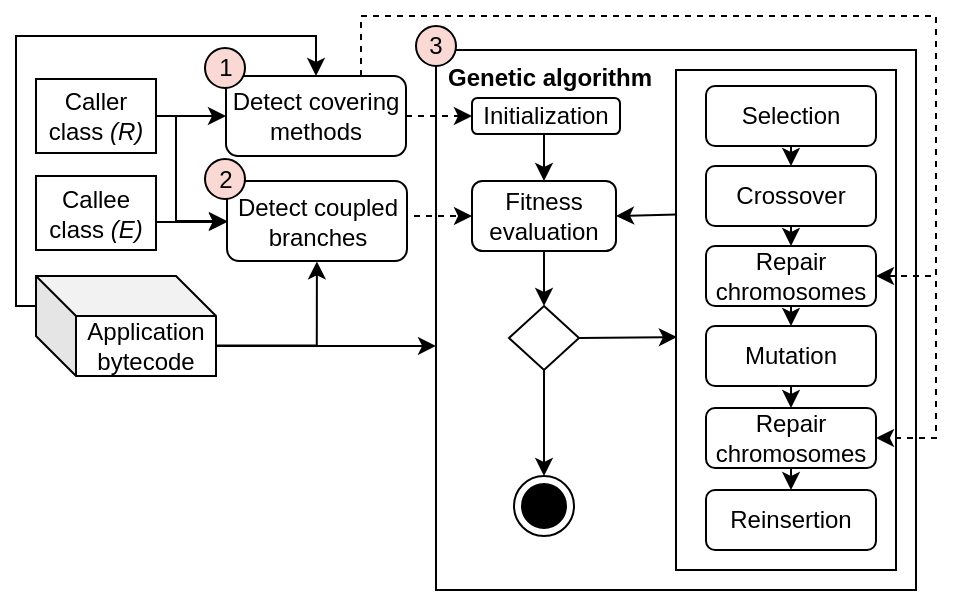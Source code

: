 <mxfile version="11.1.4" type="device"><diagram id="kOpinR50p3dEUYoe-G49" name="Page-1"><mxGraphModel dx="1106" dy="809" grid="1" gridSize="10" guides="1" tooltips="1" connect="1" arrows="1" fold="1" page="1" pageScale="1" pageWidth="291" pageHeight="413" math="0" shadow="0"><root><mxCell id="0"/><mxCell id="1" parent="0"/><mxCell id="VGjNu5r3Y-ZsqCoEBH0d-57" value="" style="rounded=0;whiteSpace=wrap;html=1;strokeColor=#000000;gradientColor=none;" parent="1" vertex="1"><mxGeometry x="240" y="37" width="240" height="270" as="geometry"/></mxCell><mxCell id="VGjNu5r3Y-ZsqCoEBH0d-110" style="rounded=0;orthogonalLoop=1;jettySize=auto;html=1;exitX=0;exitY=0;exitDx=90;exitDy=35;exitPerimeter=0;entryX=0;entryY=0.548;entryDx=0;entryDy=0;entryPerimeter=0;startArrow=none;startFill=0;endArrow=classic;endFill=1;" parent="1" source="VGjNu5r3Y-ZsqCoEBH0d-1" target="VGjNu5r3Y-ZsqCoEBH0d-57" edge="1"><mxGeometry relative="1" as="geometry"/></mxCell><mxCell id="VGjNu5r3Y-ZsqCoEBH0d-111" style="edgeStyle=orthogonalEdgeStyle;rounded=0;orthogonalLoop=1;jettySize=auto;html=1;exitX=0;exitY=0;exitDx=0;exitDy=15;exitPerimeter=0;entryX=0.5;entryY=0;entryDx=0;entryDy=0;startArrow=none;startFill=0;endArrow=classic;endFill=1;" parent="1" source="VGjNu5r3Y-ZsqCoEBH0d-1" target="VGjNu5r3Y-ZsqCoEBH0d-4" edge="1"><mxGeometry relative="1" as="geometry"><Array as="points"><mxPoint x="30" y="165"/><mxPoint x="30" y="30"/><mxPoint x="180" y="30"/></Array></mxGeometry></mxCell><mxCell id="0W1Wo6jGJ-im0b3zrpa9-1" style="edgeStyle=orthogonalEdgeStyle;rounded=0;orthogonalLoop=1;jettySize=auto;html=1;entryX=0.5;entryY=1;entryDx=0;entryDy=0;exitX=0;exitY=0;exitDx=90;exitDy=35;exitPerimeter=0;" parent="1" edge="1"><mxGeometry relative="1" as="geometry"><mxPoint x="130.103" y="184.759" as="sourcePoint"/><Array as="points"><mxPoint x="180" y="185"/></Array><mxPoint x="180.448" y="142.69" as="targetPoint"/></mxGeometry></mxCell><mxCell id="VGjNu5r3Y-ZsqCoEBH0d-1" value="Application bytecode" style="shape=cube;whiteSpace=wrap;html=1;boundedLbl=1;backgroundOutline=1;darkOpacity=0.05;darkOpacity2=0.1;" parent="1" vertex="1"><mxGeometry x="40" y="150" width="90" height="50" as="geometry"/></mxCell><mxCell id="VGjNu5r3Y-ZsqCoEBH0d-112" style="rounded=0;orthogonalLoop=1;jettySize=auto;html=1;exitX=1;exitY=0.5;exitDx=0;exitDy=0;entryX=0;entryY=0.5;entryDx=0;entryDy=0;startArrow=none;startFill=0;endArrow=classic;endFill=1;dashed=1;" parent="1" source="VGjNu5r3Y-ZsqCoEBH0d-4" target="VGjNu5r3Y-ZsqCoEBH0d-19" edge="1"><mxGeometry relative="1" as="geometry"/></mxCell><mxCell id="VGjNu5r3Y-ZsqCoEBH0d-4" value="Detect covering methods" style="rounded=1;whiteSpace=wrap;html=1;" parent="1" vertex="1"><mxGeometry x="135" y="50" width="90" height="40" as="geometry"/></mxCell><mxCell id="VGjNu5r3Y-ZsqCoEBH0d-113" style="edgeStyle=orthogonalEdgeStyle;rounded=0;orthogonalLoop=1;jettySize=auto;html=1;exitX=1;exitY=0.5;exitDx=0;exitDy=0;dashed=1;startArrow=none;startFill=0;endArrow=classic;endFill=1;" parent="1" source="VGjNu5r3Y-ZsqCoEBH0d-8" target="VGjNu5r3Y-ZsqCoEBH0d-27" edge="1"><mxGeometry relative="1" as="geometry"><Array as="points"><mxPoint x="225" y="120"/></Array></mxGeometry></mxCell><mxCell id="VGjNu5r3Y-ZsqCoEBH0d-8" value="Detect coupled branches" style="rounded=1;whiteSpace=wrap;html=1;" parent="1" vertex="1"><mxGeometry x="135.5" y="102.5" width="90" height="40" as="geometry"/></mxCell><mxCell id="VGjNu5r3Y-ZsqCoEBH0d-105" value="" style="rounded=0;orthogonalLoop=1;jettySize=auto;html=1;startArrow=none;startFill=0;endArrow=classic;endFill=1;exitX=1;exitY=0.5;exitDx=0;exitDy=0;" parent="1" source="VGjNu5r3Y-ZsqCoEBH0d-9" target="VGjNu5r3Y-ZsqCoEBH0d-4" edge="1"><mxGeometry relative="1" as="geometry"/></mxCell><mxCell id="VGjNu5r3Y-ZsqCoEBH0d-107" style="rounded=0;orthogonalLoop=1;jettySize=auto;html=1;exitX=1;exitY=0.5;exitDx=0;exitDy=0;startArrow=none;startFill=0;endArrow=classic;endFill=1;entryX=0;entryY=0.5;entryDx=0;entryDy=0;edgeStyle=orthogonalEdgeStyle;" parent="1" source="VGjNu5r3Y-ZsqCoEBH0d-9" target="VGjNu5r3Y-ZsqCoEBH0d-8" edge="1"><mxGeometry relative="1" as="geometry"><mxPoint x="120" y="132" as="targetPoint"/><Array as="points"><mxPoint x="110" y="70"/><mxPoint x="110" y="123"/></Array></mxGeometry></mxCell><mxCell id="VGjNu5r3Y-ZsqCoEBH0d-9" value="Caller class &lt;i&gt;(R)&lt;/i&gt;" style="rounded=0;whiteSpace=wrap;html=1;" parent="1" vertex="1"><mxGeometry x="40" y="51.5" width="60" height="37" as="geometry"/></mxCell><mxCell id="VGjNu5r3Y-ZsqCoEBH0d-18" value="&lt;b&gt;Genetic algorithm&lt;/b&gt;" style="text;html=1;resizable=0;points=[];autosize=1;align=left;verticalAlign=top;spacingTop=-4;" parent="1" vertex="1"><mxGeometry x="244" y="41" width="120" height="20" as="geometry"/></mxCell><mxCell id="VGjNu5r3Y-ZsqCoEBH0d-85" style="edgeStyle=orthogonalEdgeStyle;rounded=0;orthogonalLoop=1;jettySize=auto;html=1;exitX=0.5;exitY=1;exitDx=0;exitDy=0;entryX=0.5;entryY=0;entryDx=0;entryDy=0;startArrow=none;startFill=0;endArrow=classic;endFill=1;" parent="1" source="VGjNu5r3Y-ZsqCoEBH0d-19" target="VGjNu5r3Y-ZsqCoEBH0d-27" edge="1"><mxGeometry relative="1" as="geometry"/></mxCell><mxCell id="VGjNu5r3Y-ZsqCoEBH0d-19" value="Initialization" style="rounded=1;whiteSpace=wrap;html=1;" parent="1" vertex="1"><mxGeometry x="258" y="61" width="74" height="18" as="geometry"/></mxCell><mxCell id="VGjNu5r3Y-ZsqCoEBH0d-88" style="rounded=0;orthogonalLoop=1;jettySize=auto;html=1;exitX=0.5;exitY=1;exitDx=0;exitDy=0;entryX=0.5;entryY=0;entryDx=0;entryDy=0;startArrow=none;startFill=0;endArrow=classic;endFill=1;" parent="1" source="VGjNu5r3Y-ZsqCoEBH0d-27" target="VGjNu5r3Y-ZsqCoEBH0d-31" edge="1"><mxGeometry relative="1" as="geometry"/></mxCell><mxCell id="VGjNu5r3Y-ZsqCoEBH0d-27" value="Fitness evaluation" style="rounded=1;whiteSpace=wrap;html=1;" parent="1" vertex="1"><mxGeometry x="258" y="102.5" width="72" height="35" as="geometry"/></mxCell><mxCell id="VGjNu5r3Y-ZsqCoEBH0d-93" style="rounded=0;orthogonalLoop=1;jettySize=auto;html=1;exitX=0.5;exitY=1;exitDx=0;exitDy=0;entryX=0.5;entryY=0;entryDx=0;entryDy=0;startArrow=none;startFill=0;endArrow=classic;endFill=1;" parent="1" source="VGjNu5r3Y-ZsqCoEBH0d-31" target="VGjNu5r3Y-ZsqCoEBH0d-33" edge="1"><mxGeometry relative="1" as="geometry"/></mxCell><mxCell id="VGjNu5r3Y-ZsqCoEBH0d-99" style="rounded=0;orthogonalLoop=1;jettySize=auto;html=1;exitX=1;exitY=0.5;exitDx=0;exitDy=0;startArrow=none;startFill=0;endArrow=classic;endFill=1;entryX=0.004;entryY=0.534;entryDx=0;entryDy=0;entryPerimeter=0;" parent="1" source="VGjNu5r3Y-ZsqCoEBH0d-31" target="VGjNu5r3Y-ZsqCoEBH0d-39" edge="1"><mxGeometry relative="1" as="geometry"><mxPoint x="358" y="183" as="targetPoint"/></mxGeometry></mxCell><mxCell id="VGjNu5r3Y-ZsqCoEBH0d-31" value="" style="rhombus;whiteSpace=wrap;html=1;" parent="1" vertex="1"><mxGeometry x="276.5" y="165" width="35" height="32" as="geometry"/></mxCell><mxCell id="VGjNu5r3Y-ZsqCoEBH0d-33" value="" style="ellipse;html=1;shape=endState;fillColor=#000000;strokeColor=#000000;" parent="1" vertex="1"><mxGeometry x="279" y="250" width="30" height="30" as="geometry"/></mxCell><mxCell id="VGjNu5r3Y-ZsqCoEBH0d-101" style="rounded=0;orthogonalLoop=1;jettySize=auto;html=1;exitX=0.004;exitY=0.289;exitDx=0;exitDy=0;startArrow=none;startFill=0;endArrow=classic;endFill=1;entryX=1;entryY=0.5;entryDx=0;entryDy=0;exitPerimeter=0;" parent="1" source="VGjNu5r3Y-ZsqCoEBH0d-39" target="VGjNu5r3Y-ZsqCoEBH0d-27" edge="1"><mxGeometry relative="1" as="geometry"/></mxCell><mxCell id="VGjNu5r3Y-ZsqCoEBH0d-39" value="" style="rounded=0;whiteSpace=wrap;html=1;strokeColor=#000000;" parent="1" vertex="1"><mxGeometry x="360" y="47" width="110" height="250" as="geometry"/></mxCell><mxCell id="VGjNu5r3Y-ZsqCoEBH0d-94" style="edgeStyle=orthogonalEdgeStyle;rounded=0;orthogonalLoop=1;jettySize=auto;html=1;exitX=0.5;exitY=1;exitDx=0;exitDy=0;entryX=0.5;entryY=0;entryDx=0;entryDy=0;startArrow=none;startFill=0;endArrow=classic;endFill=1;" parent="1" source="VGjNu5r3Y-ZsqCoEBH0d-43" target="VGjNu5r3Y-ZsqCoEBH0d-44" edge="1"><mxGeometry relative="1" as="geometry"/></mxCell><mxCell id="VGjNu5r3Y-ZsqCoEBH0d-43" value="Selection" style="rounded=1;whiteSpace=wrap;html=1;strokeColor=#000000;" parent="1" vertex="1"><mxGeometry x="375" y="55" width="85" height="30" as="geometry"/></mxCell><mxCell id="VGjNu5r3Y-ZsqCoEBH0d-95" style="edgeStyle=orthogonalEdgeStyle;rounded=0;orthogonalLoop=1;jettySize=auto;html=1;exitX=0.5;exitY=1;exitDx=0;exitDy=0;entryX=0.5;entryY=0;entryDx=0;entryDy=0;startArrow=none;startFill=0;endArrow=classic;endFill=1;" parent="1" source="VGjNu5r3Y-ZsqCoEBH0d-44" target="VGjNu5r3Y-ZsqCoEBH0d-48" edge="1"><mxGeometry relative="1" as="geometry"/></mxCell><mxCell id="VGjNu5r3Y-ZsqCoEBH0d-44" value="Crossover" style="rounded=1;whiteSpace=wrap;html=1;strokeColor=#000000;" parent="1" vertex="1"><mxGeometry x="375" y="95" width="85" height="30" as="geometry"/></mxCell><mxCell id="VGjNu5r3Y-ZsqCoEBH0d-96" style="edgeStyle=orthogonalEdgeStyle;rounded=0;orthogonalLoop=1;jettySize=auto;html=1;exitX=0.5;exitY=1;exitDx=0;exitDy=0;entryX=0.5;entryY=0;entryDx=0;entryDy=0;startArrow=none;startFill=0;endArrow=classic;endFill=1;" parent="1" source="VGjNu5r3Y-ZsqCoEBH0d-48" target="VGjNu5r3Y-ZsqCoEBH0d-50" edge="1"><mxGeometry relative="1" as="geometry"/></mxCell><mxCell id="VGjNu5r3Y-ZsqCoEBH0d-48" value="Repair chromosomes" style="rounded=1;whiteSpace=wrap;html=1;strokeColor=#000000;" parent="1" vertex="1"><mxGeometry x="375" y="135" width="85" height="30" as="geometry"/></mxCell><mxCell id="VGjNu5r3Y-ZsqCoEBH0d-97" style="edgeStyle=orthogonalEdgeStyle;rounded=0;orthogonalLoop=1;jettySize=auto;html=1;exitX=0.5;exitY=1;exitDx=0;exitDy=0;entryX=0.5;entryY=0;entryDx=0;entryDy=0;startArrow=none;startFill=0;endArrow=classic;endFill=1;" parent="1" source="VGjNu5r3Y-ZsqCoEBH0d-50" target="VGjNu5r3Y-ZsqCoEBH0d-51" edge="1"><mxGeometry relative="1" as="geometry"/></mxCell><mxCell id="VGjNu5r3Y-ZsqCoEBH0d-50" value="Mutation" style="rounded=1;whiteSpace=wrap;html=1;strokeColor=#000000;" parent="1" vertex="1"><mxGeometry x="375" y="175" width="85" height="30" as="geometry"/></mxCell><mxCell id="VGjNu5r3Y-ZsqCoEBH0d-98" style="edgeStyle=orthogonalEdgeStyle;rounded=0;orthogonalLoop=1;jettySize=auto;html=1;exitX=0.5;exitY=1;exitDx=0;exitDy=0;entryX=0.5;entryY=0;entryDx=0;entryDy=0;startArrow=none;startFill=0;endArrow=classic;endFill=1;" parent="1" source="VGjNu5r3Y-ZsqCoEBH0d-51" target="VGjNu5r3Y-ZsqCoEBH0d-54" edge="1"><mxGeometry relative="1" as="geometry"/></mxCell><mxCell id="VGjNu5r3Y-ZsqCoEBH0d-51" value="Repair chromosomes" style="rounded=1;whiteSpace=wrap;html=1;strokeColor=#000000;" parent="1" vertex="1"><mxGeometry x="375" y="216" width="85" height="30" as="geometry"/></mxCell><mxCell id="VGjNu5r3Y-ZsqCoEBH0d-54" value="Reinsertion" style="rounded=1;whiteSpace=wrap;html=1;strokeColor=#000000;" parent="1" vertex="1"><mxGeometry x="375" y="257" width="85" height="30" as="geometry"/></mxCell><mxCell id="VGjNu5r3Y-ZsqCoEBH0d-106" value="" style="edgeStyle=orthogonalEdgeStyle;rounded=0;orthogonalLoop=1;jettySize=auto;html=1;startArrow=none;startFill=0;endArrow=classic;endFill=1;" parent="1" source="VGjNu5r3Y-ZsqCoEBH0d-103" target="VGjNu5r3Y-ZsqCoEBH0d-8" edge="1"><mxGeometry relative="1" as="geometry"><Array as="points"><mxPoint x="110" y="123"/><mxPoint x="110" y="123"/></Array></mxGeometry></mxCell><mxCell id="VGjNu5r3Y-ZsqCoEBH0d-103" value="Callee class &lt;i&gt;(E)&lt;/i&gt;" style="rounded=0;whiteSpace=wrap;html=1;" parent="1" vertex="1"><mxGeometry x="40" y="100" width="60" height="37" as="geometry"/></mxCell><mxCell id="0W1Wo6jGJ-im0b3zrpa9-2" style="edgeStyle=orthogonalEdgeStyle;rounded=0;orthogonalLoop=1;jettySize=auto;html=1;exitX=0.75;exitY=0;exitDx=0;exitDy=0;entryX=1;entryY=0.5;entryDx=0;entryDy=0;dashed=1;" parent="1" source="VGjNu5r3Y-ZsqCoEBH0d-4" target="VGjNu5r3Y-ZsqCoEBH0d-48" edge="1"><mxGeometry relative="1" as="geometry"><Array as="points"><mxPoint x="203" y="20"/><mxPoint x="490" y="20"/><mxPoint x="490" y="150"/></Array></mxGeometry></mxCell><mxCell id="0W1Wo6jGJ-im0b3zrpa9-4" style="edgeStyle=orthogonalEdgeStyle;rounded=0;orthogonalLoop=1;jettySize=auto;html=1;exitX=0.75;exitY=0;exitDx=0;exitDy=0;entryX=1;entryY=0.5;entryDx=0;entryDy=0;dashed=1;" parent="1" source="VGjNu5r3Y-ZsqCoEBH0d-4" target="VGjNu5r3Y-ZsqCoEBH0d-51" edge="1"><mxGeometry relative="1" as="geometry"><Array as="points"><mxPoint x="203" y="20"/><mxPoint x="490" y="20"/><mxPoint x="490" y="231"/></Array></mxGeometry></mxCell><mxCell id="1vYr_-HwX9Yk17ggrJXR-2" value="1" style="ellipse;whiteSpace=wrap;html=1;aspect=fixed;fillColor=#fad9d5;strokeColor=#000000;" parent="1" vertex="1"><mxGeometry x="124.5" y="36" width="20" height="20" as="geometry"/></mxCell><mxCell id="1vYr_-HwX9Yk17ggrJXR-3" value="2" style="ellipse;whiteSpace=wrap;html=1;aspect=fixed;fillColor=#fad9d5;strokeColor=#000000;" parent="1" vertex="1"><mxGeometry x="124.5" y="91.5" width="20" height="20" as="geometry"/></mxCell><mxCell id="1vYr_-HwX9Yk17ggrJXR-4" value="3" style="ellipse;whiteSpace=wrap;html=1;aspect=fixed;fillColor=#fad9d5;strokeColor=#000000;" parent="1" vertex="1"><mxGeometry x="230" y="25" width="20" height="20" as="geometry"/></mxCell></root></mxGraphModel></diagram></mxfile>